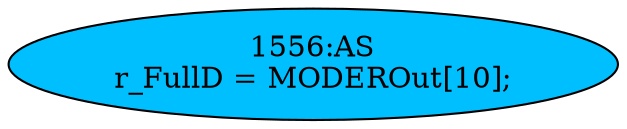 strict digraph "" {
	node [label="\N"];
	"1556:AS"	 [ast="<pyverilog.vparser.ast.Assign object at 0x7fbdee0ee950>",
		def_var="['r_FullD']",
		fillcolor=deepskyblue,
		label="1556:AS
r_FullD = MODEROut[10];",
		statements="[]",
		style=filled,
		typ=Assign,
		use_var="['MODEROut']"];
}

